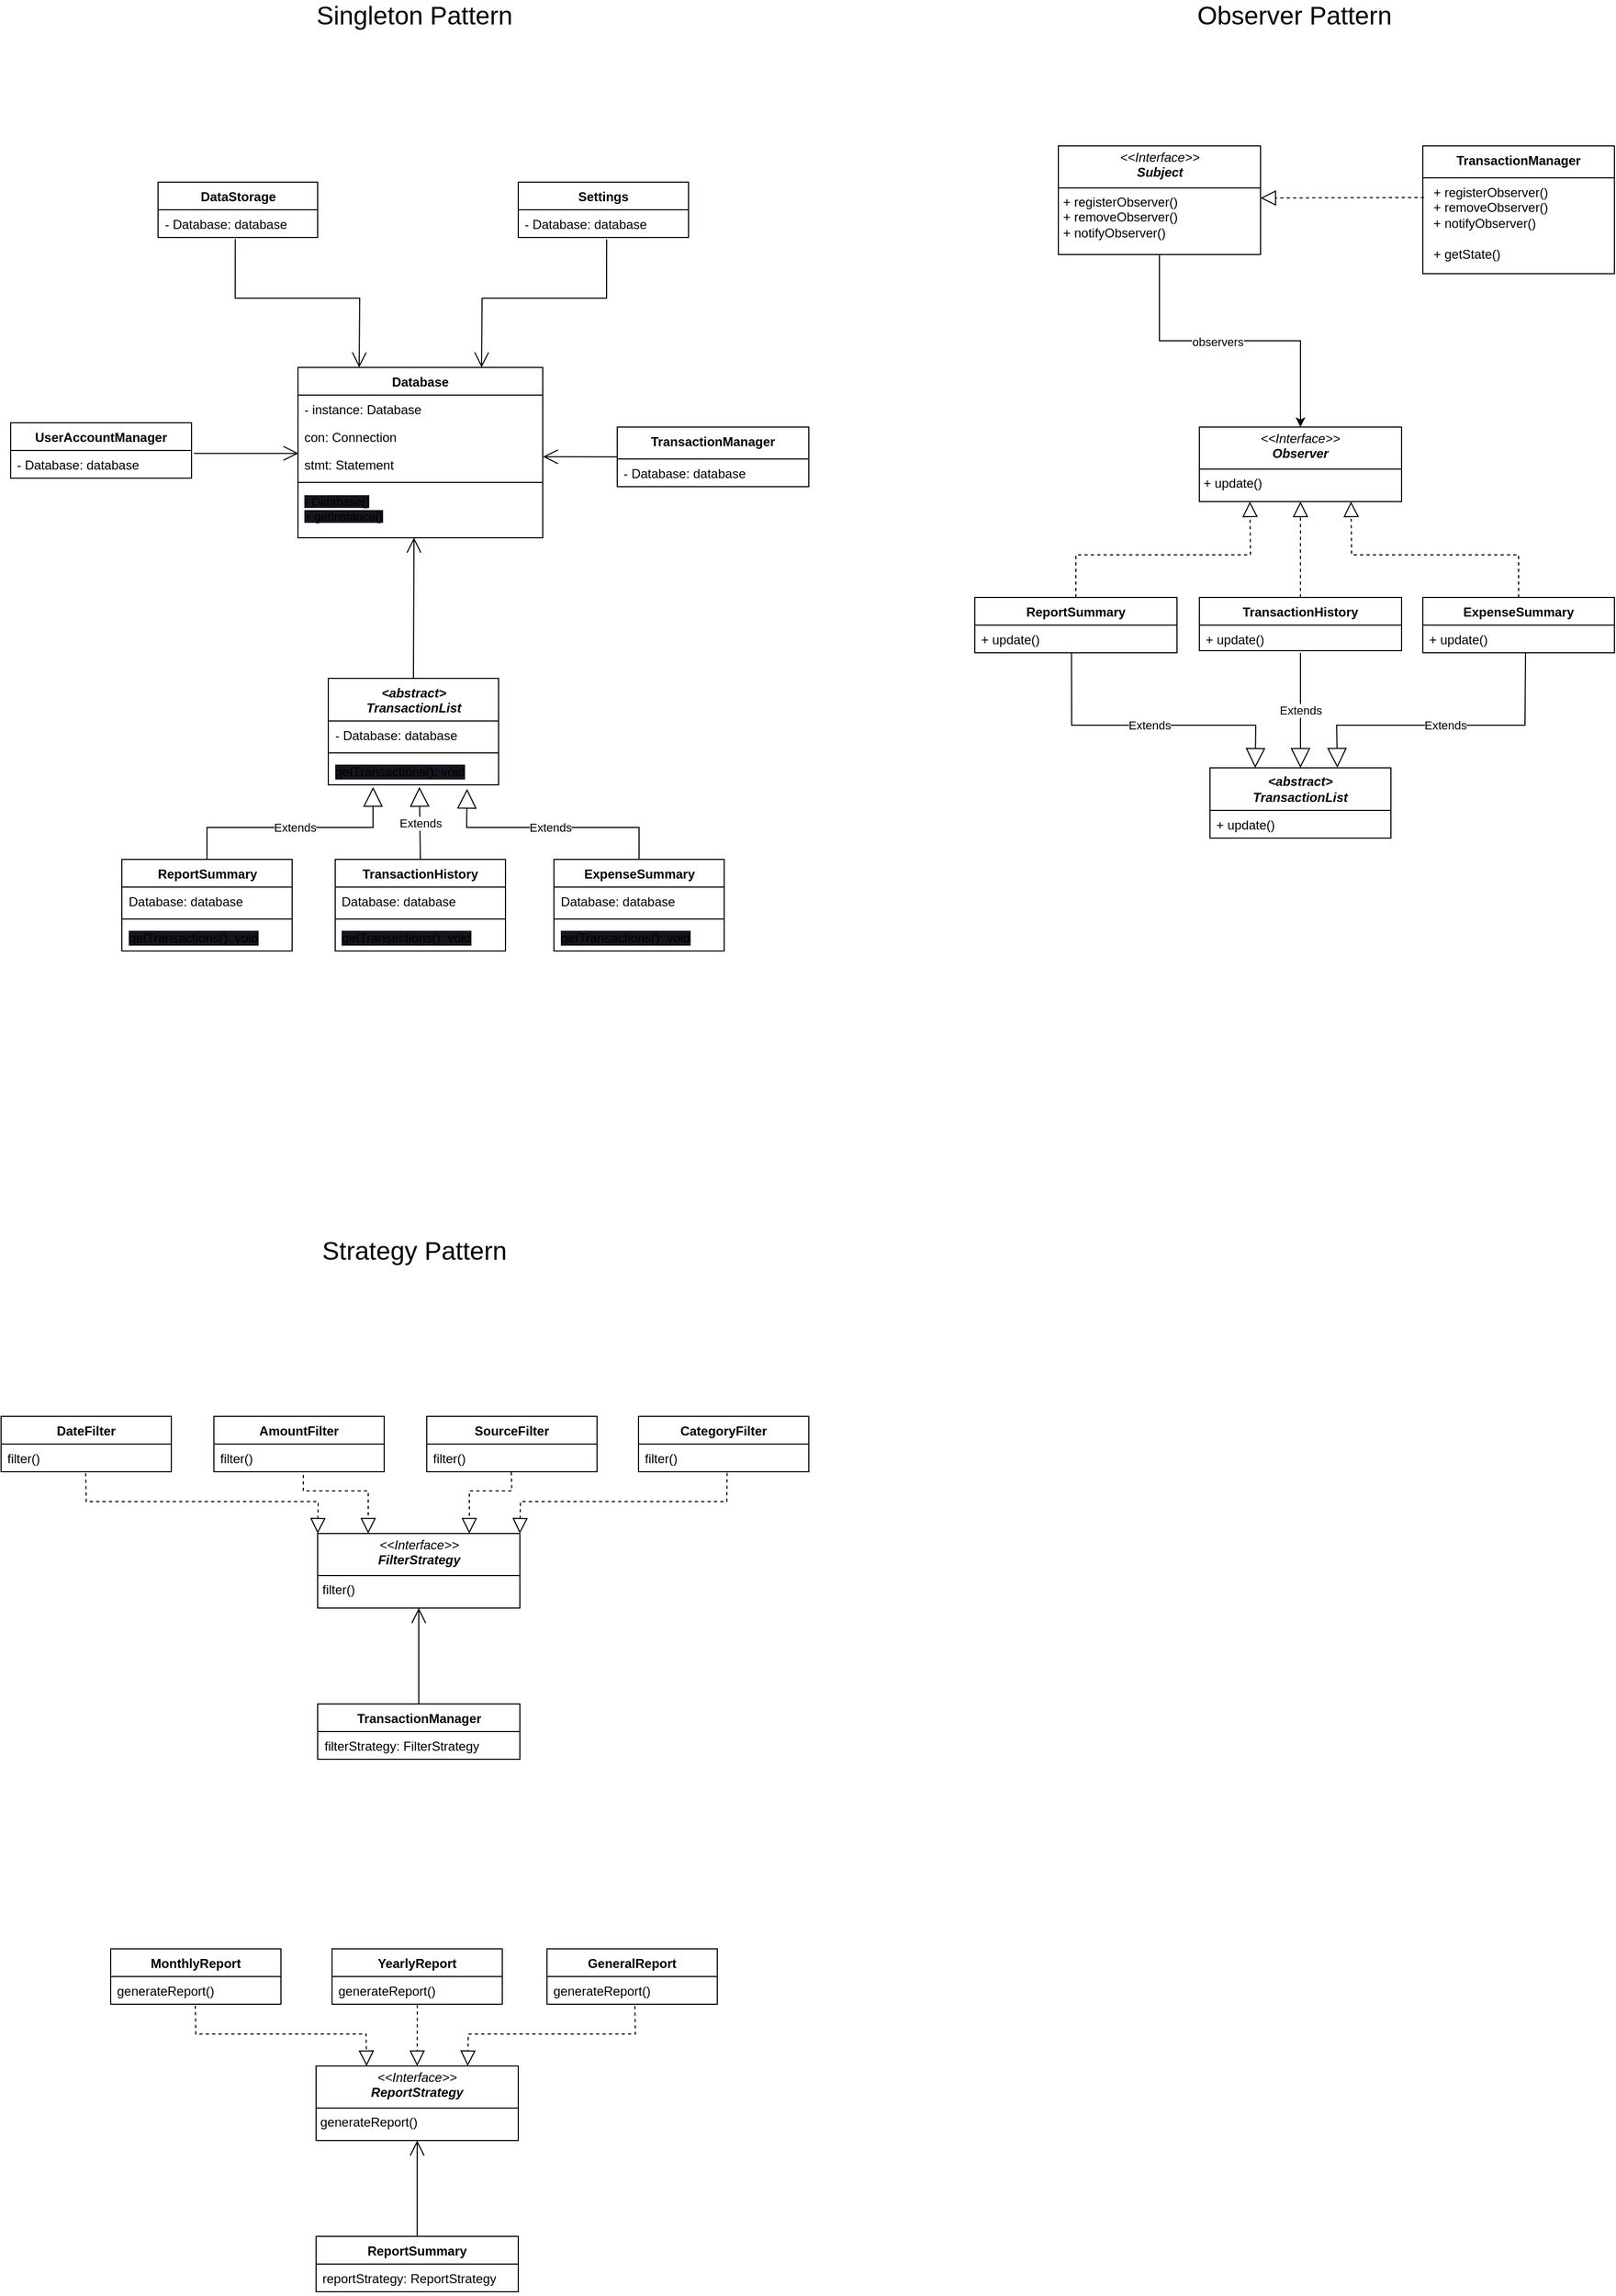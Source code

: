 <mxfile version="25.0.2">
  <diagram name="Seite-1" id="cXUFQEeaW59fj23Ln96j">
    <mxGraphModel dx="-1267" dy="2937" grid="1" gridSize="10" guides="1" tooltips="1" connect="1" arrows="1" fold="1" page="1" pageScale="1" pageWidth="827" pageHeight="1169" math="0" shadow="0">
      <root>
        <mxCell id="0" />
        <mxCell id="1" parent="0" />
        <mxCell id="AUVV40zPMTTCpE6o2sGs-95" value="&lt;font style=&quot;font-size: 24px;&quot;&gt;Singleton Pattern&lt;/font&gt;" style="text;html=1;align=center;verticalAlign=middle;whiteSpace=wrap;rounded=0;" parent="1" vertex="1">
          <mxGeometry x="4433" y="-1150" width="231" height="30" as="geometry" />
        </mxCell>
        <mxCell id="w5f9wXGznIVUlc2JoBGe-2" value="&lt;font style=&quot;font-size: 24px;&quot;&gt;Observer Pattern&lt;/font&gt;" style="text;html=1;align=center;verticalAlign=middle;whiteSpace=wrap;rounded=0;" parent="1" vertex="1">
          <mxGeometry x="5260" y="-1150" width="231" height="30" as="geometry" />
        </mxCell>
        <mxCell id="w5f9wXGznIVUlc2JoBGe-7" value="&lt;p style=&quot;margin:0px;margin-top:4px;text-align:center;&quot;&gt;&lt;i&gt;&amp;lt;&amp;lt;Interface&amp;gt;&amp;gt;&lt;br&gt;&lt;b&gt;Observer&lt;/b&gt;&lt;/i&gt;&lt;/p&gt;&lt;hr size=&quot;1&quot; style=&quot;border-style:solid;&quot;&gt;&lt;p style=&quot;margin:0px;margin-left:4px;&quot;&gt;+ update()&lt;/p&gt;" style="verticalAlign=top;align=left;overflow=fill;html=1;whiteSpace=wrap;" parent="1" vertex="1">
          <mxGeometry x="5286" y="-749" width="190" height="70" as="geometry" />
        </mxCell>
        <mxCell id="w5f9wXGznIVUlc2JoBGe-69" style="edgeStyle=orthogonalEdgeStyle;rounded=0;orthogonalLoop=1;jettySize=auto;html=1;exitX=0.5;exitY=1;exitDx=0;exitDy=0;entryX=0.5;entryY=0;entryDx=0;entryDy=0;" parent="1" source="w5f9wXGznIVUlc2JoBGe-47" target="w5f9wXGznIVUlc2JoBGe-7" edge="1">
          <mxGeometry relative="1" as="geometry" />
        </mxCell>
        <mxCell id="w5f9wXGznIVUlc2JoBGe-70" value="observers" style="edgeLabel;html=1;align=center;verticalAlign=middle;resizable=0;points=[];" parent="w5f9wXGznIVUlc2JoBGe-69" vertex="1" connectable="0">
          <mxGeometry x="-0.079" y="-1" relative="1" as="geometry">
            <mxPoint as="offset" />
          </mxGeometry>
        </mxCell>
        <mxCell id="w5f9wXGznIVUlc2JoBGe-47" value="&lt;p style=&quot;margin:0px;margin-top:4px;text-align:center;&quot;&gt;&lt;i&gt;&amp;lt;&amp;lt;Interface&amp;gt;&amp;gt;&lt;br&gt;&lt;b&gt;Subject&lt;/b&gt;&lt;/i&gt;&lt;/p&gt;&lt;hr size=&quot;1&quot; style=&quot;border-style:solid;&quot;&gt;&lt;p style=&quot;margin:0px;margin-left:4px;&quot;&gt;+ registerObserver()&lt;/p&gt;&lt;p style=&quot;margin:0px;margin-left:4px;&quot;&gt;+ removeObserver()&lt;br&gt;&lt;/p&gt;&lt;p style=&quot;margin:0px;margin-left:4px;&quot;&gt;+ notifyObserver()&lt;br&gt;&lt;/p&gt;" style="verticalAlign=top;align=left;overflow=fill;html=1;whiteSpace=wrap;" parent="1" vertex="1">
          <mxGeometry x="5153.5" y="-1013" width="190" height="102" as="geometry" />
        </mxCell>
        <mxCell id="w5f9wXGznIVUlc2JoBGe-63" value="" style="endArrow=block;dashed=1;endFill=0;endSize=12;html=1;rounded=0;exitX=0.006;exitY=0.205;exitDx=0;exitDy=0;entryX=1;entryY=0.48;entryDx=0;entryDy=0;entryPerimeter=0;exitPerimeter=0;" parent="1" source="Cl8pB7wFlJ_iIsilF900-65" target="w5f9wXGznIVUlc2JoBGe-47" edge="1">
          <mxGeometry width="160" relative="1" as="geometry">
            <mxPoint x="5475" y="-964" as="sourcePoint" />
            <mxPoint x="5603.5" y="-1131" as="targetPoint" />
          </mxGeometry>
        </mxCell>
        <mxCell id="Cl8pB7wFlJ_iIsilF900-1" value="Database" style="swimlane;fontStyle=1;align=center;verticalAlign=top;childLayout=stackLayout;horizontal=1;startSize=26;horizontalStack=0;resizeParent=1;resizeParentMax=0;resizeLast=0;collapsible=1;marginBottom=0;whiteSpace=wrap;html=1;" parent="1" vertex="1">
          <mxGeometry x="4439" y="-805" width="230" height="160" as="geometry" />
        </mxCell>
        <mxCell id="Cl8pB7wFlJ_iIsilF900-2" value="- instance: Database" style="text;strokeColor=none;fillColor=none;align=left;verticalAlign=top;spacingLeft=4;spacingRight=4;overflow=hidden;rotatable=0;points=[[0,0.5],[1,0.5]];portConstraint=eastwest;whiteSpace=wrap;html=1;" parent="Cl8pB7wFlJ_iIsilF900-1" vertex="1">
          <mxGeometry y="26" width="230" height="26" as="geometry" />
        </mxCell>
        <mxCell id="Cl8pB7wFlJ_iIsilF900-3" value="con: Connection" style="text;strokeColor=none;fillColor=none;align=left;verticalAlign=top;spacingLeft=4;spacingRight=4;overflow=hidden;rotatable=0;points=[[0,0.5],[1,0.5]];portConstraint=eastwest;whiteSpace=wrap;html=1;" parent="Cl8pB7wFlJ_iIsilF900-1" vertex="1">
          <mxGeometry y="52" width="230" height="26" as="geometry" />
        </mxCell>
        <mxCell id="Cl8pB7wFlJ_iIsilF900-4" value="stmt: Statement" style="text;strokeColor=none;fillColor=none;align=left;verticalAlign=top;spacingLeft=4;spacingRight=4;overflow=hidden;rotatable=0;points=[[0,0.5],[1,0.5]];portConstraint=eastwest;whiteSpace=wrap;html=1;" parent="Cl8pB7wFlJ_iIsilF900-1" vertex="1">
          <mxGeometry y="78" width="230" height="26" as="geometry" />
        </mxCell>
        <mxCell id="Cl8pB7wFlJ_iIsilF900-5" value="" style="line;strokeWidth=1;fillColor=none;align=left;verticalAlign=middle;spacingTop=-1;spacingLeft=3;spacingRight=3;rotatable=0;labelPosition=right;points=[];portConstraint=eastwest;strokeColor=inherit;" parent="Cl8pB7wFlJ_iIsilF900-1" vertex="1">
          <mxGeometry y="104" width="230" height="8" as="geometry" />
        </mxCell>
        <mxCell id="Cl8pB7wFlJ_iIsilF900-6" value="&lt;div&gt;&lt;span style=&quot;font-size: 11px; text-align: center; text-wrap: nowrap; background-color: rgb(24, 20, 29);&quot;&gt;- Database()&lt;/span&gt;&lt;/div&gt;&lt;div&gt;&lt;span style=&quot;font-size: 11px; text-align: center; text-wrap: nowrap; background-color: rgb(24, 20, 29);&quot;&gt;+ getInstance()&lt;/span&gt;&lt;/div&gt;" style="text;strokeColor=none;fillColor=none;align=left;verticalAlign=top;spacingLeft=4;spacingRight=4;overflow=hidden;rotatable=0;points=[[0,0.5],[1,0.5]];portConstraint=eastwest;whiteSpace=wrap;html=1;" parent="Cl8pB7wFlJ_iIsilF900-1" vertex="1">
          <mxGeometry y="112" width="230" height="48" as="geometry" />
        </mxCell>
        <mxCell id="Cl8pB7wFlJ_iIsilF900-7" value="UserAccountManager" style="swimlane;fontStyle=1;align=center;verticalAlign=top;childLayout=stackLayout;horizontal=1;startSize=26;horizontalStack=0;resizeParent=1;resizeParentMax=0;resizeLast=0;collapsible=1;marginBottom=0;whiteSpace=wrap;html=1;" parent="1" vertex="1">
          <mxGeometry x="4169" y="-753" width="170" height="52" as="geometry" />
        </mxCell>
        <mxCell id="Cl8pB7wFlJ_iIsilF900-43" value="- Database: database" style="text;strokeColor=none;fillColor=none;align=left;verticalAlign=top;spacingLeft=4;spacingRight=4;overflow=hidden;rotatable=0;points=[[0,0.5],[1,0.5]];portConstraint=eastwest;whiteSpace=wrap;html=1;" parent="Cl8pB7wFlJ_iIsilF900-7" vertex="1">
          <mxGeometry y="26" width="170" height="26" as="geometry" />
        </mxCell>
        <mxCell id="Cl8pB7wFlJ_iIsilF900-17" value="Settings" style="swimlane;fontStyle=1;align=center;verticalAlign=top;childLayout=stackLayout;horizontal=1;startSize=26;horizontalStack=0;resizeParent=1;resizeParentMax=0;resizeLast=0;collapsible=1;marginBottom=0;whiteSpace=wrap;html=1;" parent="1" vertex="1">
          <mxGeometry x="4646" y="-979" width="160" height="52" as="geometry" />
        </mxCell>
        <mxCell id="Cl8pB7wFlJ_iIsilF900-45" value="- Database: database" style="text;strokeColor=none;fillColor=none;align=left;verticalAlign=top;spacingLeft=4;spacingRight=4;overflow=hidden;rotatable=0;points=[[0,0.5],[1,0.5]];portConstraint=eastwest;whiteSpace=wrap;html=1;" parent="Cl8pB7wFlJ_iIsilF900-17" vertex="1">
          <mxGeometry y="26" width="160" height="26" as="geometry" />
        </mxCell>
        <mxCell id="Cl8pB7wFlJ_iIsilF900-22" value="DataStorage" style="swimlane;fontStyle=1;align=center;verticalAlign=top;childLayout=stackLayout;horizontal=1;startSize=26;horizontalStack=0;resizeParent=1;resizeParentMax=0;resizeLast=0;collapsible=1;marginBottom=0;whiteSpace=wrap;html=1;" parent="1" vertex="1">
          <mxGeometry x="4307.5" y="-979" width="150" height="52" as="geometry" />
        </mxCell>
        <mxCell id="Cl8pB7wFlJ_iIsilF900-44" value="- Database: database" style="text;strokeColor=none;fillColor=none;align=left;verticalAlign=top;spacingLeft=4;spacingRight=4;overflow=hidden;rotatable=0;points=[[0,0.5],[1,0.5]];portConstraint=eastwest;whiteSpace=wrap;html=1;" parent="Cl8pB7wFlJ_iIsilF900-22" vertex="1">
          <mxGeometry y="26" width="150" height="26" as="geometry" />
        </mxCell>
        <mxCell id="Cl8pB7wFlJ_iIsilF900-27" value="&lt;div&gt;&lt;span style=&quot;background-color: initial;&quot;&gt;TransactionManager&lt;/span&gt;&lt;br&gt;&lt;/div&gt;" style="swimlane;fontStyle=1;align=center;verticalAlign=top;childLayout=stackLayout;horizontal=1;startSize=30;horizontalStack=0;resizeParent=1;resizeParentMax=0;resizeLast=0;collapsible=1;marginBottom=0;whiteSpace=wrap;html=1;" parent="1" vertex="1">
          <mxGeometry x="4739" y="-749" width="180" height="56" as="geometry" />
        </mxCell>
        <mxCell id="Cl8pB7wFlJ_iIsilF900-42" value="- Database: database" style="text;strokeColor=none;fillColor=none;align=left;verticalAlign=top;spacingLeft=4;spacingRight=4;overflow=hidden;rotatable=0;points=[[0,0.5],[1,0.5]];portConstraint=eastwest;whiteSpace=wrap;html=1;" parent="Cl8pB7wFlJ_iIsilF900-27" vertex="1">
          <mxGeometry y="30" width="180" height="26" as="geometry" />
        </mxCell>
        <mxCell id="Cl8pB7wFlJ_iIsilF900-47" value="" style="endArrow=open;endFill=1;endSize=12;html=1;rounded=0;entryX=0.25;entryY=0;entryDx=0;entryDy=0;exitX=0.484;exitY=1.051;exitDx=0;exitDy=0;exitPerimeter=0;" parent="1" source="Cl8pB7wFlJ_iIsilF900-44" target="Cl8pB7wFlJ_iIsilF900-1" edge="1">
          <mxGeometry width="160" relative="1" as="geometry">
            <mxPoint x="4380" y="-920" as="sourcePoint" />
            <mxPoint x="4875" y="-715" as="targetPoint" />
            <Array as="points">
              <mxPoint x="4380" y="-870" />
              <mxPoint x="4497" y="-870" />
            </Array>
          </mxGeometry>
        </mxCell>
        <mxCell id="Cl8pB7wFlJ_iIsilF900-48" value="" style="endArrow=open;endFill=1;endSize=12;html=1;rounded=0;entryX=0.75;entryY=0;entryDx=0;entryDy=0;exitX=0.519;exitY=1.064;exitDx=0;exitDy=0;exitPerimeter=0;" parent="1" source="Cl8pB7wFlJ_iIsilF900-45" target="Cl8pB7wFlJ_iIsilF900-1" edge="1">
          <mxGeometry width="160" relative="1" as="geometry">
            <mxPoint x="4730" y="-910" as="sourcePoint" />
            <mxPoint x="4775" y="-815" as="targetPoint" />
            <Array as="points">
              <mxPoint x="4729" y="-870" />
              <mxPoint x="4612" y="-870" />
            </Array>
          </mxGeometry>
        </mxCell>
        <mxCell id="Cl8pB7wFlJ_iIsilF900-49" value="" style="endArrow=open;endFill=1;endSize=12;html=1;rounded=0;exitX=1.013;exitY=0.104;exitDx=0;exitDy=0;entryX=0.002;entryY=0.104;entryDx=0;entryDy=0;entryPerimeter=0;exitPerimeter=0;" parent="1" source="Cl8pB7wFlJ_iIsilF900-43" target="Cl8pB7wFlJ_iIsilF900-4" edge="1">
          <mxGeometry width="160" relative="1" as="geometry">
            <mxPoint x="4342.23" y="-687.33" as="sourcePoint" />
            <mxPoint x="4705" y="-615" as="targetPoint" />
          </mxGeometry>
        </mxCell>
        <mxCell id="Cl8pB7wFlJ_iIsilF900-50" value="" style="endArrow=open;endFill=1;endSize=12;html=1;rounded=0;exitX=0;exitY=0.5;exitDx=0;exitDy=0;entryX=1.001;entryY=0.226;entryDx=0;entryDy=0;entryPerimeter=0;" parent="1" source="Cl8pB7wFlJ_iIsilF900-27" target="Cl8pB7wFlJ_iIsilF900-4" edge="1">
          <mxGeometry width="160" relative="1" as="geometry">
            <mxPoint x="4745" y="-684.0" as="sourcePoint" />
            <mxPoint x="4685" y="-665" as="targetPoint" />
          </mxGeometry>
        </mxCell>
        <mxCell id="Cl8pB7wFlJ_iIsilF900-51" value="" style="endArrow=open;endFill=1;endSize=12;html=1;rounded=0;exitX=0.5;exitY=0;exitDx=0;exitDy=0;entryX=0.474;entryY=0.997;entryDx=0;entryDy=0;entryPerimeter=0;" parent="1" source="Cl8pB7wFlJ_iIsilF900-99" target="Cl8pB7wFlJ_iIsilF900-6" edge="1">
          <mxGeometry width="160" relative="1" as="geometry">
            <mxPoint x="4544" y="-393" as="sourcePoint" />
            <mxPoint x="4559" y="-493" as="targetPoint" />
          </mxGeometry>
        </mxCell>
        <mxCell id="Cl8pB7wFlJ_iIsilF900-52" value="&lt;div&gt;&lt;span style=&quot;background-color: initial;&quot;&gt;TransactionManager&lt;/span&gt;&lt;br&gt;&lt;/div&gt;" style="swimlane;fontStyle=1;align=center;verticalAlign=top;childLayout=stackLayout;horizontal=1;startSize=30;horizontalStack=0;resizeParent=1;resizeParentMax=0;resizeLast=0;collapsible=1;marginBottom=0;whiteSpace=wrap;html=1;" parent="1" vertex="1">
          <mxGeometry x="5496" y="-1013" width="180" height="120" as="geometry" />
        </mxCell>
        <mxCell id="Cl8pB7wFlJ_iIsilF900-65" value="&lt;p style=&quot;margin: 0px 0px 0px 4px;&quot;&gt;+ registerObserver()&lt;/p&gt;&lt;p style=&quot;margin: 0px 0px 0px 4px;&quot;&gt;+ removeObserver()&lt;br&gt;&lt;/p&gt;&lt;p style=&quot;margin: 0px 0px 0px 4px;&quot;&gt;+ notifyObserver()&lt;/p&gt;&lt;p style=&quot;margin: 0px 0px 0px 4px;&quot;&gt;&lt;br&gt;&lt;/p&gt;&lt;p style=&quot;margin: 0px 0px 0px 4px;&quot;&gt;+ getState()&lt;br&gt;&lt;/p&gt;" style="text;strokeColor=none;fillColor=none;align=left;verticalAlign=top;spacingLeft=4;spacingRight=4;overflow=hidden;rotatable=0;points=[[0,0.5],[1,0.5]];portConstraint=eastwest;whiteSpace=wrap;html=1;" parent="Cl8pB7wFlJ_iIsilF900-52" vertex="1">
          <mxGeometry y="30" width="180" height="90" as="geometry" />
        </mxCell>
        <mxCell id="Cl8pB7wFlJ_iIsilF900-79" value="ExpenseSummary" style="swimlane;fontStyle=1;align=center;verticalAlign=top;childLayout=stackLayout;horizontal=1;startSize=26;horizontalStack=0;resizeParent=1;resizeParentMax=0;resizeLast=0;collapsible=1;marginBottom=0;whiteSpace=wrap;html=1;" parent="1" vertex="1">
          <mxGeometry x="5496" y="-589" width="180" height="52" as="geometry" />
        </mxCell>
        <mxCell id="Cl8pB7wFlJ_iIsilF900-80" value="+ update()" style="text;strokeColor=none;fillColor=none;align=left;verticalAlign=top;spacingLeft=4;spacingRight=4;overflow=hidden;rotatable=0;points=[[0,0.5],[1,0.5]];portConstraint=eastwest;whiteSpace=wrap;html=1;" parent="Cl8pB7wFlJ_iIsilF900-79" vertex="1">
          <mxGeometry y="26" width="180" height="26" as="geometry" />
        </mxCell>
        <mxCell id="Cl8pB7wFlJ_iIsilF900-83" value="TransactionHistory" style="swimlane;fontStyle=1;align=center;verticalAlign=top;childLayout=stackLayout;horizontal=1;startSize=26;horizontalStack=0;resizeParent=1;resizeParentMax=0;resizeLast=0;collapsible=1;marginBottom=0;whiteSpace=wrap;html=1;" parent="1" vertex="1">
          <mxGeometry x="5286" y="-589" width="190" height="50" as="geometry" />
        </mxCell>
        <mxCell id="Cl8pB7wFlJ_iIsilF900-84" value="+ update()" style="text;strokeColor=none;fillColor=none;align=left;verticalAlign=top;spacingLeft=4;spacingRight=4;overflow=hidden;rotatable=0;points=[[0,0.5],[1,0.5]];portConstraint=eastwest;whiteSpace=wrap;html=1;" parent="Cl8pB7wFlJ_iIsilF900-83" vertex="1">
          <mxGeometry y="26" width="190" height="24" as="geometry" />
        </mxCell>
        <mxCell id="Cl8pB7wFlJ_iIsilF900-85" value="ReportSummary" style="swimlane;fontStyle=1;align=center;verticalAlign=top;childLayout=stackLayout;horizontal=1;startSize=26;horizontalStack=0;resizeParent=1;resizeParentMax=0;resizeLast=0;collapsible=1;marginBottom=0;whiteSpace=wrap;html=1;" parent="1" vertex="1">
          <mxGeometry x="5075" y="-589" width="190" height="52" as="geometry" />
        </mxCell>
        <mxCell id="Cl8pB7wFlJ_iIsilF900-86" value="+ update()" style="text;strokeColor=none;fillColor=none;align=left;verticalAlign=top;spacingLeft=4;spacingRight=4;overflow=hidden;rotatable=0;points=[[0,0.5],[1,0.5]];portConstraint=eastwest;whiteSpace=wrap;html=1;" parent="Cl8pB7wFlJ_iIsilF900-85" vertex="1">
          <mxGeometry y="26" width="190" height="26" as="geometry" />
        </mxCell>
        <mxCell id="Cl8pB7wFlJ_iIsilF900-90" value="" style="endArrow=block;dashed=1;endFill=0;endSize=12;html=1;rounded=0;exitX=0.5;exitY=0;exitDx=0;exitDy=0;entryX=0.25;entryY=1;entryDx=0;entryDy=0;" parent="1" source="Cl8pB7wFlJ_iIsilF900-85" target="w5f9wXGznIVUlc2JoBGe-7" edge="1">
          <mxGeometry width="160" relative="1" as="geometry">
            <mxPoint x="5385" y="-619" as="sourcePoint" />
            <mxPoint x="5545" y="-619" as="targetPoint" />
            <Array as="points">
              <mxPoint x="5170" y="-629" />
              <mxPoint x="5334" y="-629" />
            </Array>
          </mxGeometry>
        </mxCell>
        <mxCell id="Cl8pB7wFlJ_iIsilF900-91" value="" style="endArrow=block;dashed=1;endFill=0;endSize=12;html=1;rounded=0;exitX=0.5;exitY=0;exitDx=0;exitDy=0;entryX=0.5;entryY=1;entryDx=0;entryDy=0;" parent="1" source="Cl8pB7wFlJ_iIsilF900-83" target="w5f9wXGznIVUlc2JoBGe-7" edge="1">
          <mxGeometry width="160" relative="1" as="geometry">
            <mxPoint x="5385" y="-619" as="sourcePoint" />
            <mxPoint x="5545" y="-619" as="targetPoint" />
          </mxGeometry>
        </mxCell>
        <mxCell id="Cl8pB7wFlJ_iIsilF900-92" value="" style="endArrow=block;dashed=1;endFill=0;endSize=12;html=1;rounded=0;entryX=0.75;entryY=1;entryDx=0;entryDy=0;exitX=0.5;exitY=0;exitDx=0;exitDy=0;" parent="1" source="Cl8pB7wFlJ_iIsilF900-79" target="w5f9wXGznIVUlc2JoBGe-7" edge="1">
          <mxGeometry width="160" relative="1" as="geometry">
            <mxPoint x="5385" y="-619" as="sourcePoint" />
            <mxPoint x="5545" y="-619" as="targetPoint" />
            <Array as="points">
              <mxPoint x="5586" y="-629" />
              <mxPoint x="5429" y="-629" />
            </Array>
          </mxGeometry>
        </mxCell>
        <mxCell id="Cl8pB7wFlJ_iIsilF900-93" value="&lt;i&gt;&lt;b&gt;&amp;lt;abstract&amp;gt;&lt;/b&gt;&lt;/i&gt;&lt;div&gt;&lt;i&gt;&lt;b&gt;TransactionList&lt;/b&gt;&lt;/i&gt;&lt;/div&gt;" style="swimlane;fontStyle=0;childLayout=stackLayout;horizontal=1;startSize=40;fillColor=none;horizontalStack=0;resizeParent=1;resizeParentMax=0;resizeLast=0;collapsible=1;marginBottom=0;whiteSpace=wrap;html=1;" parent="1" vertex="1">
          <mxGeometry x="5296" y="-429" width="170" height="66" as="geometry" />
        </mxCell>
        <mxCell id="Cl8pB7wFlJ_iIsilF900-95" value="+ update()" style="text;strokeColor=none;fillColor=none;align=left;verticalAlign=top;spacingLeft=4;spacingRight=4;overflow=hidden;rotatable=0;points=[[0,0.5],[1,0.5]];portConstraint=eastwest;whiteSpace=wrap;html=1;" parent="Cl8pB7wFlJ_iIsilF900-93" vertex="1">
          <mxGeometry y="40" width="170" height="26" as="geometry" />
        </mxCell>
        <mxCell id="Cl8pB7wFlJ_iIsilF900-96" value="Extends" style="endArrow=block;endSize=16;endFill=0;html=1;rounded=0;exitX=0.478;exitY=1.013;exitDx=0;exitDy=0;exitPerimeter=0;entryX=0.25;entryY=0;entryDx=0;entryDy=0;" parent="1" source="Cl8pB7wFlJ_iIsilF900-86" target="Cl8pB7wFlJ_iIsilF900-93" edge="1">
          <mxGeometry width="160" relative="1" as="geometry">
            <mxPoint x="5385" y="-619" as="sourcePoint" />
            <mxPoint x="5545" y="-619" as="targetPoint" />
            <Array as="points">
              <mxPoint x="5166" y="-469" />
              <mxPoint x="5339" y="-469" />
            </Array>
          </mxGeometry>
        </mxCell>
        <mxCell id="Cl8pB7wFlJ_iIsilF900-97" value="Extends" style="endArrow=block;endSize=16;endFill=0;html=1;rounded=0;entryX=0.5;entryY=0;entryDx=0;entryDy=0;exitX=0.5;exitY=1.082;exitDx=0;exitDy=0;exitPerimeter=0;" parent="1" source="Cl8pB7wFlJ_iIsilF900-84" target="Cl8pB7wFlJ_iIsilF900-93" edge="1">
          <mxGeometry width="160" relative="1" as="geometry">
            <mxPoint x="5275" y="-579" as="sourcePoint" />
            <mxPoint x="5435" y="-579" as="targetPoint" />
          </mxGeometry>
        </mxCell>
        <mxCell id="Cl8pB7wFlJ_iIsilF900-98" value="Extends" style="endArrow=block;endSize=16;endFill=0;html=1;rounded=0;entryX=0.704;entryY=-0.002;entryDx=0;entryDy=0;exitX=0.536;exitY=1.011;exitDx=0;exitDy=0;exitPerimeter=0;entryPerimeter=0;" parent="1" source="Cl8pB7wFlJ_iIsilF900-80" target="Cl8pB7wFlJ_iIsilF900-93" edge="1">
          <mxGeometry width="160" relative="1" as="geometry">
            <mxPoint x="5235" y="-589" as="sourcePoint" />
            <mxPoint x="5395" y="-589" as="targetPoint" />
            <Array as="points">
              <mxPoint x="5592" y="-469" />
              <mxPoint x="5415" y="-469" />
            </Array>
          </mxGeometry>
        </mxCell>
        <mxCell id="Cl8pB7wFlJ_iIsilF900-99" value="&lt;i style=&quot;font-weight: 400;&quot;&gt;&lt;b&gt;&amp;lt;abstract&amp;gt;&lt;/b&gt;&lt;/i&gt;&lt;div style=&quot;font-weight: 400;&quot;&gt;&lt;i&gt;&lt;b&gt;TransactionList&lt;/b&gt;&lt;/i&gt;&lt;/div&gt;" style="swimlane;fontStyle=1;align=center;verticalAlign=top;childLayout=stackLayout;horizontal=1;startSize=40;horizontalStack=0;resizeParent=1;resizeParentMax=0;resizeLast=0;collapsible=1;marginBottom=0;whiteSpace=wrap;html=1;" parent="1" vertex="1">
          <mxGeometry x="4467.5" y="-513" width="160" height="100" as="geometry" />
        </mxCell>
        <mxCell id="Cl8pB7wFlJ_iIsilF900-100" value="- Database: database" style="text;strokeColor=none;fillColor=none;align=left;verticalAlign=top;spacingLeft=4;spacingRight=4;overflow=hidden;rotatable=0;points=[[0,0.5],[1,0.5]];portConstraint=eastwest;whiteSpace=wrap;html=1;" parent="Cl8pB7wFlJ_iIsilF900-99" vertex="1">
          <mxGeometry y="40" width="160" height="26" as="geometry" />
        </mxCell>
        <mxCell id="Cl8pB7wFlJ_iIsilF900-101" value="" style="line;strokeWidth=1;fillColor=none;align=left;verticalAlign=middle;spacingTop=-1;spacingLeft=3;spacingRight=3;rotatable=0;labelPosition=right;points=[];portConstraint=eastwest;strokeColor=inherit;" parent="Cl8pB7wFlJ_iIsilF900-99" vertex="1">
          <mxGeometry y="66" width="160" height="8" as="geometry" />
        </mxCell>
        <mxCell id="Cl8pB7wFlJ_iIsilF900-102" value="&lt;span style=&quot;text-align: center; text-wrap: nowrap; background-color: rgb(24, 20, 29);&quot;&gt;&lt;font style=&quot;font-size: 12px;&quot;&gt;getTransactions(): void&lt;/font&gt;&lt;/span&gt;" style="text;strokeColor=none;fillColor=none;align=left;verticalAlign=top;spacingLeft=4;spacingRight=4;overflow=hidden;rotatable=0;points=[[0,0.5],[1,0.5]];portConstraint=eastwest;whiteSpace=wrap;html=1;" parent="Cl8pB7wFlJ_iIsilF900-99" vertex="1">
          <mxGeometry y="74" width="160" height="26" as="geometry" />
        </mxCell>
        <mxCell id="Cl8pB7wFlJ_iIsilF900-104" value="&lt;font style=&quot;font-size: 24px;&quot;&gt;Strategy Pattern&lt;/font&gt;" style="text;html=1;align=center;verticalAlign=middle;whiteSpace=wrap;rounded=0;" parent="1" vertex="1">
          <mxGeometry x="4433" y="10" width="231" height="30" as="geometry" />
        </mxCell>
        <mxCell id="Cl8pB7wFlJ_iIsilF900-111" value="ExpenseSummary" style="swimlane;fontStyle=1;align=center;verticalAlign=top;childLayout=stackLayout;horizontal=1;startSize=26;horizontalStack=0;resizeParent=1;resizeParentMax=0;resizeLast=0;collapsible=1;marginBottom=0;whiteSpace=wrap;html=1;" parent="1" vertex="1">
          <mxGeometry x="4679.5" y="-343" width="160" height="86" as="geometry" />
        </mxCell>
        <mxCell id="Cl8pB7wFlJ_iIsilF900-112" value="Database: database" style="text;strokeColor=none;fillColor=none;align=left;verticalAlign=top;spacingLeft=4;spacingRight=4;overflow=hidden;rotatable=0;points=[[0,0.5],[1,0.5]];portConstraint=eastwest;whiteSpace=wrap;html=1;" parent="Cl8pB7wFlJ_iIsilF900-111" vertex="1">
          <mxGeometry y="26" width="160" height="26" as="geometry" />
        </mxCell>
        <mxCell id="Cl8pB7wFlJ_iIsilF900-113" value="" style="line;strokeWidth=1;fillColor=none;align=left;verticalAlign=middle;spacingTop=-1;spacingLeft=3;spacingRight=3;rotatable=0;labelPosition=right;points=[];portConstraint=eastwest;strokeColor=inherit;" parent="Cl8pB7wFlJ_iIsilF900-111" vertex="1">
          <mxGeometry y="52" width="160" height="8" as="geometry" />
        </mxCell>
        <mxCell id="Cl8pB7wFlJ_iIsilF900-114" value="&lt;span style=&quot;text-align: center; text-wrap: nowrap; background-color: rgb(24, 20, 29);&quot;&gt;getTransactions(): void&lt;/span&gt;" style="text;strokeColor=none;fillColor=none;align=left;verticalAlign=top;spacingLeft=4;spacingRight=4;overflow=hidden;rotatable=0;points=[[0,0.5],[1,0.5]];portConstraint=eastwest;whiteSpace=wrap;html=1;" parent="Cl8pB7wFlJ_iIsilF900-111" vertex="1">
          <mxGeometry y="60" width="160" height="26" as="geometry" />
        </mxCell>
        <mxCell id="Cl8pB7wFlJ_iIsilF900-115" value="TransactionHistory" style="swimlane;fontStyle=1;align=center;verticalAlign=top;childLayout=stackLayout;horizontal=1;startSize=26;horizontalStack=0;resizeParent=1;resizeParentMax=0;resizeLast=0;collapsible=1;marginBottom=0;whiteSpace=wrap;html=1;" parent="1" vertex="1">
          <mxGeometry x="4474" y="-343" width="160" height="86" as="geometry" />
        </mxCell>
        <mxCell id="Cl8pB7wFlJ_iIsilF900-116" value="Database: database" style="text;strokeColor=none;fillColor=none;align=left;verticalAlign=top;spacingLeft=4;spacingRight=4;overflow=hidden;rotatable=0;points=[[0,0.5],[1,0.5]];portConstraint=eastwest;whiteSpace=wrap;html=1;" parent="Cl8pB7wFlJ_iIsilF900-115" vertex="1">
          <mxGeometry y="26" width="160" height="26" as="geometry" />
        </mxCell>
        <mxCell id="Cl8pB7wFlJ_iIsilF900-117" value="" style="line;strokeWidth=1;fillColor=none;align=left;verticalAlign=middle;spacingTop=-1;spacingLeft=3;spacingRight=3;rotatable=0;labelPosition=right;points=[];portConstraint=eastwest;strokeColor=inherit;" parent="Cl8pB7wFlJ_iIsilF900-115" vertex="1">
          <mxGeometry y="52" width="160" height="8" as="geometry" />
        </mxCell>
        <mxCell id="Cl8pB7wFlJ_iIsilF900-118" value="&lt;span style=&quot;text-align: center; text-wrap: nowrap; background-color: rgb(24, 20, 29);&quot;&gt;getTransactions(): void&lt;/span&gt;" style="text;strokeColor=none;fillColor=none;align=left;verticalAlign=top;spacingLeft=4;spacingRight=4;overflow=hidden;rotatable=0;points=[[0,0.5],[1,0.5]];portConstraint=eastwest;whiteSpace=wrap;html=1;" parent="Cl8pB7wFlJ_iIsilF900-115" vertex="1">
          <mxGeometry y="60" width="160" height="26" as="geometry" />
        </mxCell>
        <mxCell id="Cl8pB7wFlJ_iIsilF900-119" value="ReportSummary" style="swimlane;fontStyle=1;align=center;verticalAlign=top;childLayout=stackLayout;horizontal=1;startSize=26;horizontalStack=0;resizeParent=1;resizeParentMax=0;resizeLast=0;collapsible=1;marginBottom=0;whiteSpace=wrap;html=1;" parent="1" vertex="1">
          <mxGeometry x="4273.5" y="-343" width="160" height="86" as="geometry" />
        </mxCell>
        <mxCell id="Cl8pB7wFlJ_iIsilF900-120" value="Database: database" style="text;strokeColor=none;fillColor=none;align=left;verticalAlign=top;spacingLeft=4;spacingRight=4;overflow=hidden;rotatable=0;points=[[0,0.5],[1,0.5]];portConstraint=eastwest;whiteSpace=wrap;html=1;" parent="Cl8pB7wFlJ_iIsilF900-119" vertex="1">
          <mxGeometry y="26" width="160" height="26" as="geometry" />
        </mxCell>
        <mxCell id="Cl8pB7wFlJ_iIsilF900-121" value="" style="line;strokeWidth=1;fillColor=none;align=left;verticalAlign=middle;spacingTop=-1;spacingLeft=3;spacingRight=3;rotatable=0;labelPosition=right;points=[];portConstraint=eastwest;strokeColor=inherit;" parent="Cl8pB7wFlJ_iIsilF900-119" vertex="1">
          <mxGeometry y="52" width="160" height="8" as="geometry" />
        </mxCell>
        <mxCell id="Cl8pB7wFlJ_iIsilF900-122" value="&lt;span style=&quot;text-align: center; text-wrap: nowrap; background-color: rgb(24, 20, 29);&quot;&gt;getTransactions(): void&lt;/span&gt;" style="text;strokeColor=none;fillColor=none;align=left;verticalAlign=top;spacingLeft=4;spacingRight=4;overflow=hidden;rotatable=0;points=[[0,0.5],[1,0.5]];portConstraint=eastwest;whiteSpace=wrap;html=1;" parent="Cl8pB7wFlJ_iIsilF900-119" vertex="1">
          <mxGeometry y="60" width="160" height="26" as="geometry" />
        </mxCell>
        <mxCell id="Cl8pB7wFlJ_iIsilF900-123" value="Extends" style="endArrow=block;endSize=16;endFill=0;html=1;rounded=0;exitX=0.5;exitY=0;exitDx=0;exitDy=0;entryX=0.815;entryY=1.145;entryDx=0;entryDy=0;entryPerimeter=0;" parent="1" source="Cl8pB7wFlJ_iIsilF900-111" target="Cl8pB7wFlJ_iIsilF900-102" edge="1">
          <mxGeometry width="160" relative="1" as="geometry">
            <mxPoint x="4520.5" y="-433" as="sourcePoint" />
            <mxPoint x="4680.5" y="-433" as="targetPoint" />
            <Array as="points">
              <mxPoint x="4759.5" y="-373" />
              <mxPoint x="4597.5" y="-373" />
            </Array>
          </mxGeometry>
        </mxCell>
        <mxCell id="Cl8pB7wFlJ_iIsilF900-127" value="Extends" style="endArrow=block;endSize=16;endFill=0;html=1;rounded=0;exitX=0.5;exitY=0;exitDx=0;exitDy=0;entryX=0.535;entryY=1.078;entryDx=0;entryDy=0;entryPerimeter=0;" parent="1" source="Cl8pB7wFlJ_iIsilF900-115" target="Cl8pB7wFlJ_iIsilF900-102" edge="1">
          <mxGeometry width="160" relative="1" as="geometry">
            <mxPoint x="4710.5" y="-553" as="sourcePoint" />
            <mxPoint x="4870.5" y="-553" as="targetPoint" />
          </mxGeometry>
        </mxCell>
        <mxCell id="Cl8pB7wFlJ_iIsilF900-128" value="Extends" style="endArrow=block;endSize=16;endFill=0;html=1;rounded=0;exitX=0.5;exitY=0;exitDx=0;exitDy=0;entryX=0.263;entryY=1.076;entryDx=0;entryDy=0;entryPerimeter=0;" parent="1" source="Cl8pB7wFlJ_iIsilF900-119" target="Cl8pB7wFlJ_iIsilF900-102" edge="1">
          <mxGeometry width="160" relative="1" as="geometry">
            <mxPoint x="4710.5" y="-503" as="sourcePoint" />
            <mxPoint x="4500.5" y="-393" as="targetPoint" />
            <Array as="points">
              <mxPoint x="4353.5" y="-373" />
              <mxPoint x="4509.5" y="-373" />
            </Array>
          </mxGeometry>
        </mxCell>
        <mxCell id="Cl8pB7wFlJ_iIsilF900-129" value="&lt;p style=&quot;margin:0px;margin-top:4px;text-align:center;&quot;&gt;&lt;i&gt;&amp;lt;&amp;lt;Interface&amp;gt;&amp;gt;&lt;br&gt;&lt;b&gt;FilterStrategy&lt;/b&gt;&lt;/i&gt;&lt;/p&gt;&lt;hr size=&quot;1&quot; style=&quot;border-style:solid;&quot;&gt;&lt;p style=&quot;margin:0px;margin-left:4px;&quot;&gt;filter()&lt;/p&gt;" style="verticalAlign=top;align=left;overflow=fill;html=1;whiteSpace=wrap;" parent="1" vertex="1">
          <mxGeometry x="4457.5" y="290" width="190" height="70" as="geometry" />
        </mxCell>
        <mxCell id="Cl8pB7wFlJ_iIsilF900-130" value="DateFilter" style="swimlane;fontStyle=1;align=center;verticalAlign=top;childLayout=stackLayout;horizontal=1;startSize=26;horizontalStack=0;resizeParent=1;resizeParentMax=0;resizeLast=0;collapsible=1;marginBottom=0;whiteSpace=wrap;html=1;" parent="1" vertex="1">
          <mxGeometry x="4160" y="180" width="160" height="52" as="geometry" />
        </mxCell>
        <mxCell id="Cl8pB7wFlJ_iIsilF900-131" value="filter()" style="text;strokeColor=none;fillColor=none;align=left;verticalAlign=top;spacingLeft=4;spacingRight=4;overflow=hidden;rotatable=0;points=[[0,0.5],[1,0.5]];portConstraint=eastwest;whiteSpace=wrap;html=1;" parent="Cl8pB7wFlJ_iIsilF900-130" vertex="1">
          <mxGeometry y="26" width="160" height="26" as="geometry" />
        </mxCell>
        <mxCell id="Cl8pB7wFlJ_iIsilF900-134" value="CategoryFilter" style="swimlane;fontStyle=1;align=center;verticalAlign=top;childLayout=stackLayout;horizontal=1;startSize=26;horizontalStack=0;resizeParent=1;resizeParentMax=0;resizeLast=0;collapsible=1;marginBottom=0;whiteSpace=wrap;html=1;" parent="1" vertex="1">
          <mxGeometry x="4759" y="180" width="160" height="52" as="geometry" />
        </mxCell>
        <mxCell id="Cl8pB7wFlJ_iIsilF900-135" value="filter()" style="text;strokeColor=none;fillColor=none;align=left;verticalAlign=top;spacingLeft=4;spacingRight=4;overflow=hidden;rotatable=0;points=[[0,0.5],[1,0.5]];portConstraint=eastwest;whiteSpace=wrap;html=1;" parent="Cl8pB7wFlJ_iIsilF900-134" vertex="1">
          <mxGeometry y="26" width="160" height="26" as="geometry" />
        </mxCell>
        <mxCell id="Cl8pB7wFlJ_iIsilF900-136" value="" style="endArrow=block;dashed=1;endFill=0;endSize=12;html=1;rounded=0;exitX=0.52;exitY=1.044;exitDx=0;exitDy=0;exitPerimeter=0;entryX=1;entryY=0;entryDx=0;entryDy=0;" parent="1" source="Cl8pB7wFlJ_iIsilF900-135" target="Cl8pB7wFlJ_iIsilF900-129" edge="1">
          <mxGeometry width="160" relative="1" as="geometry">
            <mxPoint x="4774.5" y="250" as="sourcePoint" />
            <mxPoint x="4934.5" y="250" as="targetPoint" />
            <Array as="points">
              <mxPoint x="4842" y="260" />
              <mxPoint x="4648" y="260" />
            </Array>
          </mxGeometry>
        </mxCell>
        <mxCell id="Cl8pB7wFlJ_iIsilF900-137" value="" style="endArrow=block;dashed=1;endFill=0;endSize=12;html=1;rounded=0;exitX=0.497;exitY=1.051;exitDx=0;exitDy=0;exitPerimeter=0;entryX=0;entryY=0;entryDx=0;entryDy=0;" parent="1" source="Cl8pB7wFlJ_iIsilF900-131" target="Cl8pB7wFlJ_iIsilF900-129" edge="1">
          <mxGeometry width="160" relative="1" as="geometry">
            <mxPoint x="4774.5" y="250" as="sourcePoint" />
            <mxPoint x="4934.5" y="250" as="targetPoint" />
            <Array as="points">
              <mxPoint x="4240" y="260" />
              <mxPoint x="4458" y="260" />
            </Array>
          </mxGeometry>
        </mxCell>
        <mxCell id="Cl8pB7wFlJ_iIsilF900-138" value="AmountFilter" style="swimlane;fontStyle=1;align=center;verticalAlign=top;childLayout=stackLayout;horizontal=1;startSize=26;horizontalStack=0;resizeParent=1;resizeParentMax=0;resizeLast=0;collapsible=1;marginBottom=0;whiteSpace=wrap;html=1;" parent="1" vertex="1">
          <mxGeometry x="4360" y="180" width="160" height="52" as="geometry" />
        </mxCell>
        <mxCell id="Cl8pB7wFlJ_iIsilF900-139" value="filter()" style="text;strokeColor=none;fillColor=none;align=left;verticalAlign=top;spacingLeft=4;spacingRight=4;overflow=hidden;rotatable=0;points=[[0,0.5],[1,0.5]];portConstraint=eastwest;whiteSpace=wrap;html=1;" parent="Cl8pB7wFlJ_iIsilF900-138" vertex="1">
          <mxGeometry y="26" width="160" height="26" as="geometry" />
        </mxCell>
        <mxCell id="Cl8pB7wFlJ_iIsilF900-141" value="&lt;p style=&quot;margin:0px;margin-top:4px;text-align:center;&quot;&gt;&lt;i&gt;&amp;lt;&amp;lt;Interface&amp;gt;&amp;gt;&lt;br&gt;&lt;b&gt;ReportStrategy&lt;/b&gt;&lt;/i&gt;&lt;/p&gt;&lt;hr size=&quot;1&quot; style=&quot;border-style:solid;&quot;&gt;&lt;p style=&quot;margin:0px;margin-left:4px;&quot;&gt;generateReport()&lt;/p&gt;" style="verticalAlign=top;align=left;overflow=fill;html=1;whiteSpace=wrap;" parent="1" vertex="1">
          <mxGeometry x="4456" y="790" width="190" height="70" as="geometry" />
        </mxCell>
        <mxCell id="Cl8pB7wFlJ_iIsilF900-142" value="MonthlyReport" style="swimlane;fontStyle=1;align=center;verticalAlign=top;childLayout=stackLayout;horizontal=1;startSize=26;horizontalStack=0;resizeParent=1;resizeParentMax=0;resizeLast=0;collapsible=1;marginBottom=0;whiteSpace=wrap;html=1;" parent="1" vertex="1">
          <mxGeometry x="4263" y="680" width="160" height="52" as="geometry" />
        </mxCell>
        <mxCell id="Cl8pB7wFlJ_iIsilF900-143" value="generateReport()" style="text;strokeColor=none;fillColor=none;align=left;verticalAlign=top;spacingLeft=4;spacingRight=4;overflow=hidden;rotatable=0;points=[[0,0.5],[1,0.5]];portConstraint=eastwest;whiteSpace=wrap;html=1;" parent="Cl8pB7wFlJ_iIsilF900-142" vertex="1">
          <mxGeometry y="26" width="160" height="26" as="geometry" />
        </mxCell>
        <mxCell id="Cl8pB7wFlJ_iIsilF900-144" value="GeneralReport" style="swimlane;fontStyle=1;align=center;verticalAlign=top;childLayout=stackLayout;horizontal=1;startSize=26;horizontalStack=0;resizeParent=1;resizeParentMax=0;resizeLast=0;collapsible=1;marginBottom=0;whiteSpace=wrap;html=1;" parent="1" vertex="1">
          <mxGeometry x="4673" y="680" width="160" height="52" as="geometry" />
        </mxCell>
        <mxCell id="Cl8pB7wFlJ_iIsilF900-145" value="generateReport()" style="text;strokeColor=none;fillColor=none;align=left;verticalAlign=top;spacingLeft=4;spacingRight=4;overflow=hidden;rotatable=0;points=[[0,0.5],[1,0.5]];portConstraint=eastwest;whiteSpace=wrap;html=1;" parent="Cl8pB7wFlJ_iIsilF900-144" vertex="1">
          <mxGeometry y="26" width="160" height="26" as="geometry" />
        </mxCell>
        <mxCell id="Cl8pB7wFlJ_iIsilF900-146" value="" style="endArrow=block;dashed=1;endFill=0;endSize=12;html=1;rounded=0;exitX=0.516;exitY=1.07;exitDx=0;exitDy=0;exitPerimeter=0;entryX=0.75;entryY=0;entryDx=0;entryDy=0;" parent="1" source="Cl8pB7wFlJ_iIsilF900-145" target="Cl8pB7wFlJ_iIsilF900-141" edge="1">
          <mxGeometry width="160" relative="1" as="geometry">
            <mxPoint x="4773" y="750" as="sourcePoint" />
            <mxPoint x="4933" y="750" as="targetPoint" />
            <Array as="points">
              <mxPoint x="4756" y="760" />
              <mxPoint x="4599" y="760" />
            </Array>
          </mxGeometry>
        </mxCell>
        <mxCell id="Cl8pB7wFlJ_iIsilF900-147" value="" style="endArrow=block;dashed=1;endFill=0;endSize=12;html=1;rounded=0;exitX=0.497;exitY=1.051;exitDx=0;exitDy=0;exitPerimeter=0;entryX=0.25;entryY=0;entryDx=0;entryDy=0;" parent="1" source="Cl8pB7wFlJ_iIsilF900-143" target="Cl8pB7wFlJ_iIsilF900-141" edge="1">
          <mxGeometry width="160" relative="1" as="geometry">
            <mxPoint x="4773" y="750" as="sourcePoint" />
            <mxPoint x="4933" y="750" as="targetPoint" />
            <Array as="points">
              <mxPoint x="4343" y="760" />
              <mxPoint x="4503" y="760" />
            </Array>
          </mxGeometry>
        </mxCell>
        <mxCell id="Cl8pB7wFlJ_iIsilF900-148" value="YearlyReport" style="swimlane;fontStyle=1;align=center;verticalAlign=top;childLayout=stackLayout;horizontal=1;startSize=26;horizontalStack=0;resizeParent=1;resizeParentMax=0;resizeLast=0;collapsible=1;marginBottom=0;whiteSpace=wrap;html=1;" parent="1" vertex="1">
          <mxGeometry x="4471" y="680" width="160" height="52" as="geometry" />
        </mxCell>
        <mxCell id="Cl8pB7wFlJ_iIsilF900-149" value="generateReport()" style="text;strokeColor=none;fillColor=none;align=left;verticalAlign=top;spacingLeft=4;spacingRight=4;overflow=hidden;rotatable=0;points=[[0,0.5],[1,0.5]];portConstraint=eastwest;whiteSpace=wrap;html=1;" parent="Cl8pB7wFlJ_iIsilF900-148" vertex="1">
          <mxGeometry y="26" width="160" height="26" as="geometry" />
        </mxCell>
        <mxCell id="Cl8pB7wFlJ_iIsilF900-150" value="" style="endArrow=block;dashed=1;endFill=0;endSize=12;html=1;rounded=0;exitX=0.501;exitY=1.03;exitDx=0;exitDy=0;exitPerimeter=0;entryX=0.5;entryY=0;entryDx=0;entryDy=0;" parent="1" source="Cl8pB7wFlJ_iIsilF900-149" target="Cl8pB7wFlJ_iIsilF900-141" edge="1">
          <mxGeometry width="160" relative="1" as="geometry">
            <mxPoint x="4473" y="780" as="sourcePoint" />
            <mxPoint x="4633" y="780" as="targetPoint" />
          </mxGeometry>
        </mxCell>
        <mxCell id="Cl8pB7wFlJ_iIsilF900-151" value="ReportSummary" style="swimlane;fontStyle=1;align=center;verticalAlign=top;childLayout=stackLayout;horizontal=1;startSize=26;horizontalStack=0;resizeParent=1;resizeParentMax=0;resizeLast=0;collapsible=1;marginBottom=0;whiteSpace=wrap;html=1;" parent="1" vertex="1">
          <mxGeometry x="4456" y="950" width="190" height="52" as="geometry" />
        </mxCell>
        <mxCell id="Cl8pB7wFlJ_iIsilF900-152" value="reportStrategy: ReportStrategy" style="text;strokeColor=none;fillColor=none;align=left;verticalAlign=top;spacingLeft=4;spacingRight=4;overflow=hidden;rotatable=0;points=[[0,0.5],[1,0.5]];portConstraint=eastwest;whiteSpace=wrap;html=1;" parent="Cl8pB7wFlJ_iIsilF900-151" vertex="1">
          <mxGeometry y="26" width="190" height="26" as="geometry" />
        </mxCell>
        <mxCell id="Cl8pB7wFlJ_iIsilF900-168" value="" style="endArrow=open;endFill=1;endSize=12;html=1;rounded=0;exitX=0.5;exitY=0;exitDx=0;exitDy=0;entryX=0.5;entryY=1;entryDx=0;entryDy=0;" parent="1" source="Cl8pB7wFlJ_iIsilF900-151" target="Cl8pB7wFlJ_iIsilF900-141" edge="1">
          <mxGeometry width="160" relative="1" as="geometry">
            <mxPoint x="4610.5" y="830" as="sourcePoint" />
            <mxPoint x="4770.5" y="830" as="targetPoint" />
          </mxGeometry>
        </mxCell>
        <mxCell id="Cl8pB7wFlJ_iIsilF900-169" value="TransactionManager" style="swimlane;fontStyle=1;align=center;verticalAlign=top;childLayout=stackLayout;horizontal=1;startSize=26;horizontalStack=0;resizeParent=1;resizeParentMax=0;resizeLast=0;collapsible=1;marginBottom=0;whiteSpace=wrap;html=1;" parent="1" vertex="1">
          <mxGeometry x="4457.5" y="450" width="190" height="52" as="geometry" />
        </mxCell>
        <mxCell id="Cl8pB7wFlJ_iIsilF900-170" value="filterStrategy: FilterStrategy" style="text;strokeColor=none;fillColor=none;align=left;verticalAlign=top;spacingLeft=4;spacingRight=4;overflow=hidden;rotatable=0;points=[[0,0.5],[1,0.5]];portConstraint=eastwest;whiteSpace=wrap;html=1;" parent="Cl8pB7wFlJ_iIsilF900-169" vertex="1">
          <mxGeometry y="26" width="190" height="26" as="geometry" />
        </mxCell>
        <mxCell id="Cl8pB7wFlJ_iIsilF900-173" value="" style="endArrow=open;endFill=1;endSize=12;html=1;rounded=0;entryX=0.5;entryY=1;entryDx=0;entryDy=0;exitX=0.5;exitY=0;exitDx=0;exitDy=0;" parent="1" source="Cl8pB7wFlJ_iIsilF900-169" target="Cl8pB7wFlJ_iIsilF900-129" edge="1">
          <mxGeometry width="160" relative="1" as="geometry">
            <mxPoint x="4620.5" y="610" as="sourcePoint" />
            <mxPoint x="4780.5" y="610" as="targetPoint" />
          </mxGeometry>
        </mxCell>
        <mxCell id="XSJKS3GygbRrFLnTFY_B-1" value="SourceFilter" style="swimlane;fontStyle=1;align=center;verticalAlign=top;childLayout=stackLayout;horizontal=1;startSize=26;horizontalStack=0;resizeParent=1;resizeParentMax=0;resizeLast=0;collapsible=1;marginBottom=0;whiteSpace=wrap;html=1;" parent="1" vertex="1">
          <mxGeometry x="4560" y="180" width="160" height="52" as="geometry" />
        </mxCell>
        <mxCell id="XSJKS3GygbRrFLnTFY_B-2" value="filter()" style="text;strokeColor=none;fillColor=none;align=left;verticalAlign=top;spacingLeft=4;spacingRight=4;overflow=hidden;rotatable=0;points=[[0,0.5],[1,0.5]];portConstraint=eastwest;whiteSpace=wrap;html=1;" parent="XSJKS3GygbRrFLnTFY_B-1" vertex="1">
          <mxGeometry y="26" width="160" height="26" as="geometry" />
        </mxCell>
        <mxCell id="XSJKS3GygbRrFLnTFY_B-3" value="" style="endArrow=block;dashed=1;endFill=0;endSize=12;html=1;rounded=0;exitX=0.525;exitY=1.115;exitDx=0;exitDy=0;exitPerimeter=0;entryX=0.25;entryY=0;entryDx=0;entryDy=0;" parent="1" source="Cl8pB7wFlJ_iIsilF900-139" target="Cl8pB7wFlJ_iIsilF900-129" edge="1">
          <mxGeometry width="160" relative="1" as="geometry">
            <mxPoint x="4470" y="380" as="sourcePoint" />
            <mxPoint x="4630" y="380" as="targetPoint" />
            <Array as="points">
              <mxPoint x="4444" y="250" />
              <mxPoint x="4505" y="250" />
            </Array>
          </mxGeometry>
        </mxCell>
        <mxCell id="XSJKS3GygbRrFLnTFY_B-4" value="" style="endArrow=block;dashed=1;endFill=0;endSize=12;html=1;rounded=0;exitX=0.496;exitY=1.017;exitDx=0;exitDy=0;exitPerimeter=0;entryX=0.75;entryY=0;entryDx=0;entryDy=0;" parent="1" source="XSJKS3GygbRrFLnTFY_B-2" target="Cl8pB7wFlJ_iIsilF900-129" edge="1">
          <mxGeometry width="160" relative="1" as="geometry">
            <mxPoint x="4470" y="380" as="sourcePoint" />
            <mxPoint x="4630" y="380" as="targetPoint" />
            <Array as="points">
              <mxPoint x="4640" y="250" />
              <mxPoint x="4600" y="250" />
            </Array>
          </mxGeometry>
        </mxCell>
      </root>
    </mxGraphModel>
  </diagram>
</mxfile>
